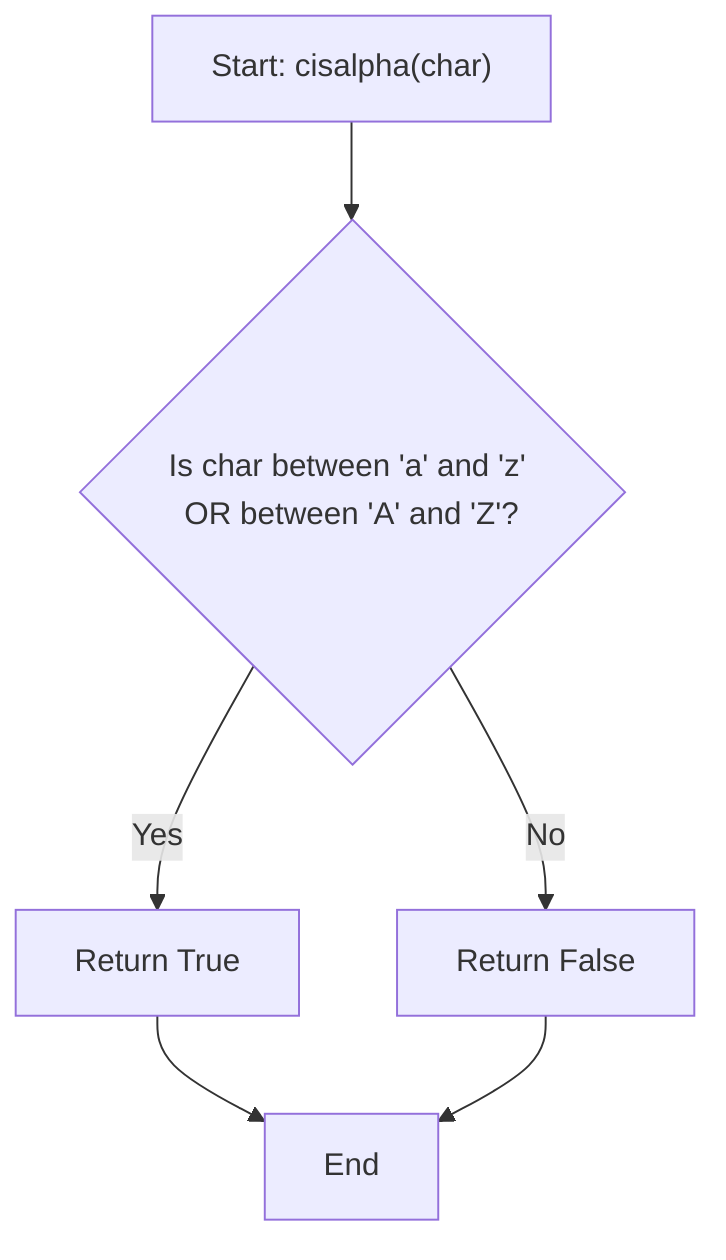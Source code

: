 graph TD;
    A["Start: cisalpha(char)"] --> B{"Is char between 'a' and 'z' OR between 'A' and 'Z'?"}
    B -->|Yes| C["Return True"]
    B -->|No| D["Return False"]
    C --> E["End"]
    D --> E